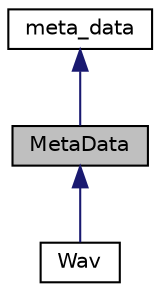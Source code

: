 digraph "MetaData"
{
  edge [fontname="Helvetica",fontsize="10",labelfontname="Helvetica",labelfontsize="10"];
  node [fontname="Helvetica",fontsize="10",shape=record];
  Node0 [label="MetaData",height=0.2,width=0.4,color="black", fillcolor="grey75", style="filled", fontcolor="black"];
  Node1 -> Node0 [dir="back",color="midnightblue",fontsize="10",style="solid",fontname="Helvetica"];
  Node1 [label="meta_data",height=0.2,width=0.4,color="black", fillcolor="white", style="filled",URL="$d1/dd1/structmeta__data.html"];
  Node0 -> Node2 [dir="back",color="midnightblue",fontsize="10",style="solid",fontname="Helvetica"];
  Node2 [label="Wav",height=0.2,width=0.4,color="black", fillcolor="white", style="filled",URL="$de/dd3/classWav.html"];
}

